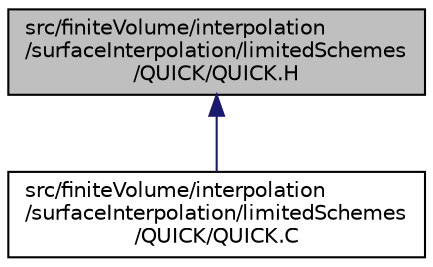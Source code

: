 digraph "src/finiteVolume/interpolation/surfaceInterpolation/limitedSchemes/QUICK/QUICK.H"
{
  bgcolor="transparent";
  edge [fontname="Helvetica",fontsize="10",labelfontname="Helvetica",labelfontsize="10"];
  node [fontname="Helvetica",fontsize="10",shape=record];
  Node57 [label="src/finiteVolume/interpolation\l/surfaceInterpolation/limitedSchemes\l/QUICK/QUICK.H",height=0.2,width=0.4,color="black", fillcolor="grey75", style="filled", fontcolor="black"];
  Node57 -> Node58 [dir="back",color="midnightblue",fontsize="10",style="solid",fontname="Helvetica"];
  Node58 [label="src/finiteVolume/interpolation\l/surfaceInterpolation/limitedSchemes\l/QUICK/QUICK.C",height=0.2,width=0.4,color="black",URL="$a04187.html"];
}
